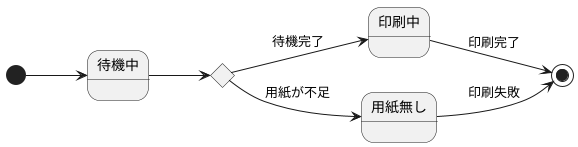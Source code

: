 @startuml
left to right direction
[*] --> 待機中
state c <<choice>>
state c <<choice>>
待機中 --> c
c --> 印刷中 : 待機完了
c --> 用紙無し : 用紙が不足
印刷中 --> [*] : 印刷完了
用紙無し --> [*] : 印刷失敗
@enduml
' （１）あるプリンターには「待機中」「印刷中」「用紙無し」の各状態があります。これらの状態の
' 遷移をステートマシン図で描いてください。